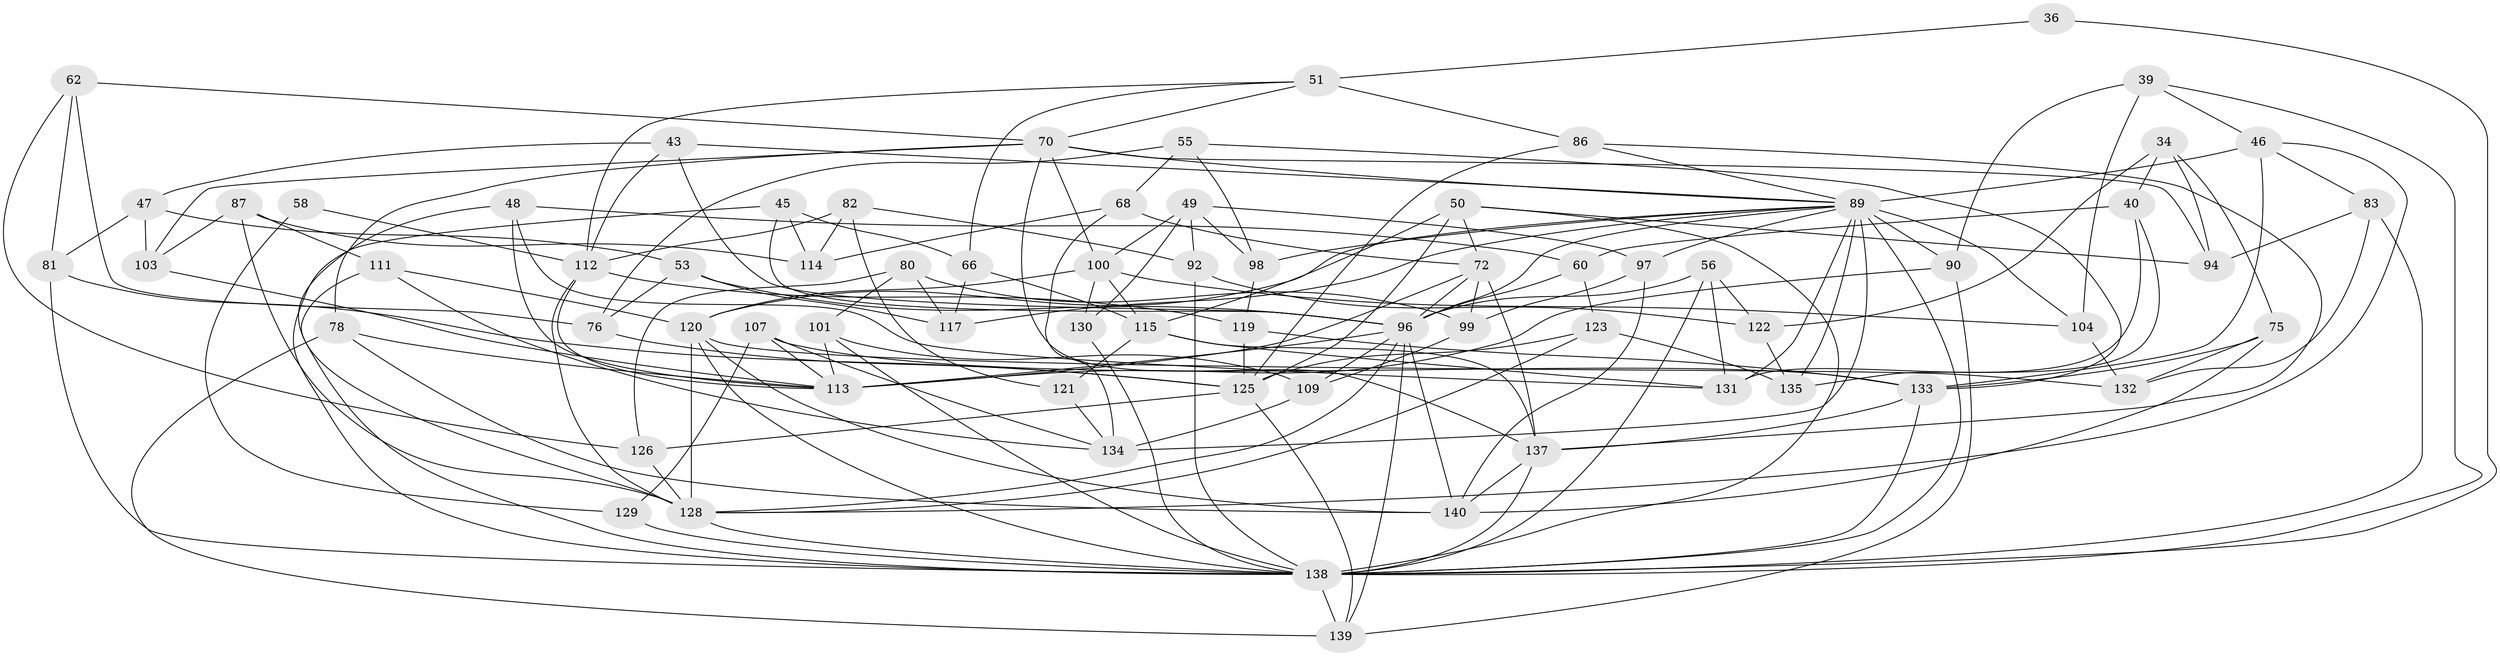 // original degree distribution, {4: 1.0}
// Generated by graph-tools (version 1.1) at 2025/56/03/09/25 04:56:43]
// undirected, 70 vertices, 176 edges
graph export_dot {
graph [start="1"]
  node [color=gray90,style=filled];
  34;
  36;
  39;
  40;
  43;
  45;
  46 [super="+35"];
  47;
  48;
  49 [super="+31"];
  50 [super="+38"];
  51 [super="+25"];
  53;
  55;
  56;
  58;
  60;
  62;
  66;
  68;
  70 [super="+16+61"];
  72 [super="+42+71"];
  75;
  76;
  78;
  80;
  81;
  82;
  83;
  86;
  87;
  89 [super="+20+59+24+41+85+63"];
  90;
  92;
  94;
  96 [super="+5+9+65+11+44"];
  97;
  98;
  99;
  100 [super="+13+57"];
  101;
  103;
  104;
  107;
  109;
  111;
  112 [super="+29+93"];
  113 [super="+74"];
  114;
  115 [super="+84+91"];
  117;
  119;
  120 [super="+8+79+102"];
  121 [super="+105"];
  122;
  123;
  125 [super="+28+77"];
  126;
  128 [super="+69"];
  129 [super="+27"];
  130;
  131 [super="+95"];
  132;
  133 [super="+2+22"];
  134 [super="+116"];
  135;
  137 [super="+124+88"];
  138 [super="+136+108+110"];
  139 [super="+118"];
  140 [super="+127"];
  34 -- 122;
  34 -- 40;
  34 -- 94;
  34 -- 75;
  36 -- 138 [weight=2];
  36 -- 51 [weight=2];
  39 -- 104;
  39 -- 90;
  39 -- 46;
  39 -- 138;
  40 -- 60;
  40 -- 135;
  40 -- 131;
  43 -- 47;
  43 -- 112;
  43 -- 96;
  43 -- 89;
  45 -- 114;
  45 -- 66;
  45 -- 138;
  45 -- 96;
  46 -- 83;
  46 -- 133 [weight=2];
  46 -- 128;
  46 -- 89;
  47 -- 81;
  47 -- 103;
  47 -- 53;
  48 -- 60;
  48 -- 131;
  48 -- 128;
  48 -- 113;
  49 -- 97;
  49 -- 98;
  49 -- 130 [weight=2];
  49 -- 100;
  49 -- 92;
  50 -- 115 [weight=2];
  50 -- 72;
  50 -- 94;
  50 -- 125;
  50 -- 138;
  51 -- 66;
  51 -- 86;
  51 -- 112;
  51 -- 70;
  53 -- 76;
  53 -- 117;
  53 -- 96;
  55 -- 76;
  55 -- 68;
  55 -- 98;
  55 -- 133;
  56 -- 122;
  56 -- 138;
  56 -- 96;
  56 -- 131;
  58 -- 112 [weight=2];
  58 -- 129 [weight=2];
  60 -- 123;
  60 -- 96;
  62 -- 81;
  62 -- 126;
  62 -- 76;
  62 -- 70;
  66 -- 117;
  66 -- 115;
  68 -- 134;
  68 -- 114;
  68 -- 72;
  70 -- 94;
  70 -- 78;
  70 -- 100;
  70 -- 103;
  70 -- 137;
  70 -- 89;
  72 -- 96 [weight=3];
  72 -- 99;
  72 -- 137;
  72 -- 113;
  75 -- 132;
  75 -- 133;
  75 -- 140;
  76 -- 125;
  78 -- 113;
  78 -- 140;
  78 -- 139;
  80 -- 99;
  80 -- 117;
  80 -- 101;
  80 -- 126;
  81 -- 138;
  81 -- 125;
  82 -- 114;
  82 -- 121;
  82 -- 92;
  82 -- 112;
  83 -- 94;
  83 -- 132;
  83 -- 138;
  86 -- 137;
  86 -- 89;
  86 -- 125;
  87 -- 111;
  87 -- 114;
  87 -- 103;
  87 -- 128;
  89 -- 97;
  89 -- 131 [weight=2];
  89 -- 138 [weight=4];
  89 -- 90;
  89 -- 98;
  89 -- 135;
  89 -- 117;
  89 -- 134 [weight=4];
  89 -- 120;
  89 -- 104;
  89 -- 96;
  90 -- 113;
  90 -- 139;
  92 -- 122;
  92 -- 138;
  96 -- 128;
  96 -- 140 [weight=3];
  96 -- 113 [weight=2];
  96 -- 109;
  96 -- 139 [weight=2];
  97 -- 99;
  97 -- 140;
  98 -- 119;
  99 -- 109;
  100 -- 104;
  100 -- 120 [weight=2];
  100 -- 130;
  100 -- 115 [weight=2];
  101 -- 109;
  101 -- 138;
  101 -- 113;
  103 -- 113;
  104 -- 132;
  107 -- 129;
  107 -- 133;
  107 -- 134;
  107 -- 113;
  109 -- 134;
  111 -- 134;
  111 -- 138;
  111 -- 120;
  112 -- 128;
  112 -- 119;
  112 -- 113;
  115 -- 121 [weight=3];
  115 -- 131;
  115 -- 137;
  119 -- 133;
  119 -- 125;
  120 -- 132;
  120 -- 128 [weight=2];
  120 -- 140 [weight=2];
  120 -- 138;
  121 -- 134 [weight=2];
  122 -- 135;
  123 -- 135;
  123 -- 128;
  123 -- 125;
  125 -- 139;
  125 -- 126;
  126 -- 128;
  128 -- 138;
  129 -- 138 [weight=3];
  130 -- 138;
  133 -- 138;
  133 -- 137;
  137 -- 138 [weight=3];
  137 -- 140 [weight=2];
  138 -- 139 [weight=3];
}
